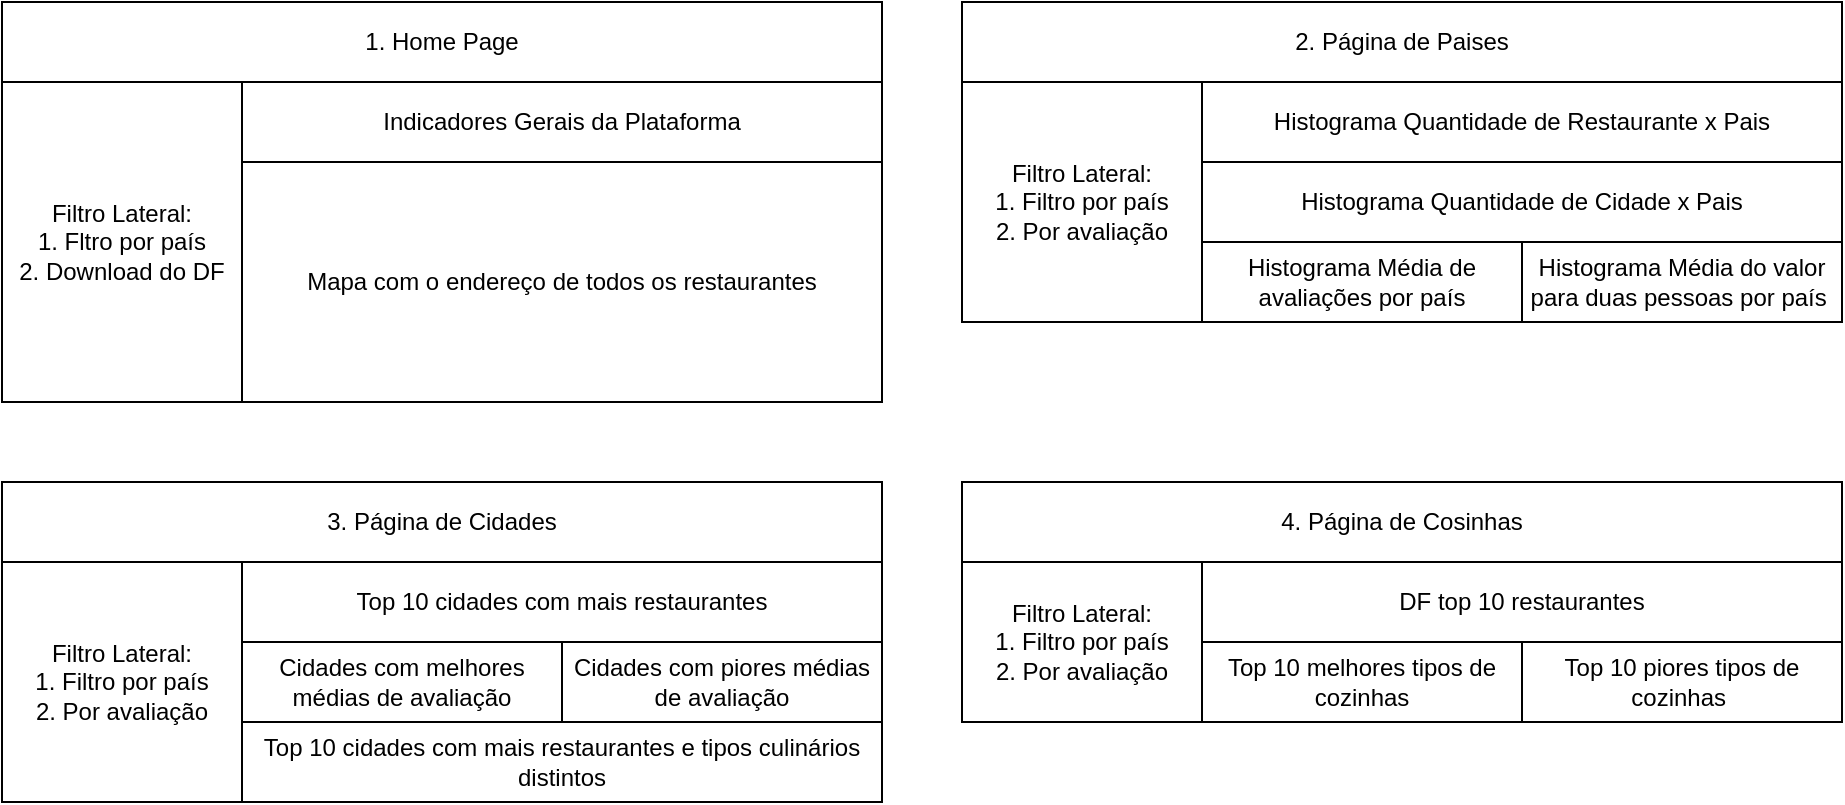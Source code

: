 <mxfile>
    <diagram name="Página-1" id="F4dMy6gigTSSq5dXtoJS">
        <mxGraphModel dx="1033" dy="480" grid="1" gridSize="10" guides="1" tooltips="1" connect="1" arrows="1" fold="1" page="1" pageScale="1" pageWidth="1169" pageHeight="827" math="0" shadow="0">
            <root>
                <mxCell id="0"/>
                <mxCell id="1" parent="0"/>
                <mxCell id="2" value="1. Home Page" style="rounded=0;whiteSpace=wrap;html=1;" parent="1" vertex="1">
                    <mxGeometry x="120" y="120" width="440" height="40" as="geometry"/>
                </mxCell>
                <mxCell id="3" value="Indicadores Gerais da Plataforma" style="rounded=0;whiteSpace=wrap;html=1;" vertex="1" parent="1">
                    <mxGeometry x="240" y="160" width="320" height="40" as="geometry"/>
                </mxCell>
                <mxCell id="4" value="Mapa com o endereço de todos os restaurantes" style="rounded=0;whiteSpace=wrap;html=1;" vertex="1" parent="1">
                    <mxGeometry x="240" y="200" width="320" height="120" as="geometry"/>
                </mxCell>
                <mxCell id="5" value="Filtro Lateral:&lt;br&gt;1. Fltro por país&lt;br&gt;2. Download do DF" style="rounded=0;whiteSpace=wrap;html=1;" vertex="1" parent="1">
                    <mxGeometry x="120" y="160" width="120" height="160" as="geometry"/>
                </mxCell>
                <mxCell id="6" value="2. Página de Paises" style="rounded=0;whiteSpace=wrap;html=1;" vertex="1" parent="1">
                    <mxGeometry x="600" y="120" width="440" height="40" as="geometry"/>
                </mxCell>
                <mxCell id="7" value="Histograma Quantidade de Restaurante x Pais" style="rounded=0;whiteSpace=wrap;html=1;" vertex="1" parent="1">
                    <mxGeometry x="720" y="160" width="320" height="40" as="geometry"/>
                </mxCell>
                <mxCell id="11" value="Histograma Quantidade de Cidade x Pais" style="rounded=0;whiteSpace=wrap;html=1;" vertex="1" parent="1">
                    <mxGeometry x="720" y="200" width="320" height="40" as="geometry"/>
                </mxCell>
                <mxCell id="12" value="Histograma Média de avaliações por país" style="rounded=0;whiteSpace=wrap;html=1;" vertex="1" parent="1">
                    <mxGeometry x="720" y="240" width="160" height="40" as="geometry"/>
                </mxCell>
                <mxCell id="13" value="Histograma Média do valor para duas pessoas por país&amp;nbsp;" style="rounded=0;whiteSpace=wrap;html=1;" vertex="1" parent="1">
                    <mxGeometry x="880" y="240" width="160" height="40" as="geometry"/>
                </mxCell>
                <mxCell id="14" value="Filtro Lateral:&lt;br&gt;1. Filtro por país&lt;br&gt;2. Por avaliação" style="rounded=0;whiteSpace=wrap;html=1;" vertex="1" parent="1">
                    <mxGeometry x="600" y="160" width="120" height="120" as="geometry"/>
                </mxCell>
                <mxCell id="15" value="3.&amp;nbsp;Página de Cidades" style="rounded=0;whiteSpace=wrap;html=1;" vertex="1" parent="1">
                    <mxGeometry x="120" y="360" width="440" height="40" as="geometry"/>
                </mxCell>
                <mxCell id="16" value="Top 10 cidades com mais restaurantes" style="rounded=0;whiteSpace=wrap;html=1;" vertex="1" parent="1">
                    <mxGeometry x="240" y="400" width="320" height="40" as="geometry"/>
                </mxCell>
                <mxCell id="17" value="Top 10 cidades com mais restaurantes e tipos culinários distintos" style="rounded=0;whiteSpace=wrap;html=1;" vertex="1" parent="1">
                    <mxGeometry x="240" y="480" width="320" height="40" as="geometry"/>
                </mxCell>
                <mxCell id="18" value="Cidades com melhores médias de avaliação" style="rounded=0;whiteSpace=wrap;html=1;" vertex="1" parent="1">
                    <mxGeometry x="240" y="440" width="160" height="40" as="geometry"/>
                </mxCell>
                <mxCell id="19" value="Cidades com piores médias de avaliação" style="rounded=0;whiteSpace=wrap;html=1;" vertex="1" parent="1">
                    <mxGeometry x="400" y="440" width="160" height="40" as="geometry"/>
                </mxCell>
                <mxCell id="20" value="Filtro Lateral:&lt;br&gt;1. Filtro por país&lt;br&gt;2. Por avaliação" style="rounded=0;whiteSpace=wrap;html=1;" vertex="1" parent="1">
                    <mxGeometry x="120" y="400" width="120" height="120" as="geometry"/>
                </mxCell>
                <mxCell id="21" value="4.&amp;nbsp;Página de Cosinhas" style="rounded=0;whiteSpace=wrap;html=1;" vertex="1" parent="1">
                    <mxGeometry x="600" y="360" width="440" height="40" as="geometry"/>
                </mxCell>
                <mxCell id="23" value="DF top 10 restaurantes" style="rounded=0;whiteSpace=wrap;html=1;" vertex="1" parent="1">
                    <mxGeometry x="720" y="400" width="320" height="40" as="geometry"/>
                </mxCell>
                <mxCell id="24" value="Top 10 melhores tipos de cozinhas" style="rounded=0;whiteSpace=wrap;html=1;" vertex="1" parent="1">
                    <mxGeometry x="720" y="440" width="160" height="40" as="geometry"/>
                </mxCell>
                <mxCell id="25" value="Top 10 piores tipos de cozinhas&amp;nbsp;" style="rounded=0;whiteSpace=wrap;html=1;" vertex="1" parent="1">
                    <mxGeometry x="880" y="440" width="160" height="40" as="geometry"/>
                </mxCell>
                <mxCell id="26" value="Filtro Lateral:&lt;br&gt;1. Filtro por país&lt;br&gt;2. Por avaliação" style="rounded=0;whiteSpace=wrap;html=1;" vertex="1" parent="1">
                    <mxGeometry x="600" y="400" width="120" height="80" as="geometry"/>
                </mxCell>
            </root>
        </mxGraphModel>
    </diagram>
</mxfile>